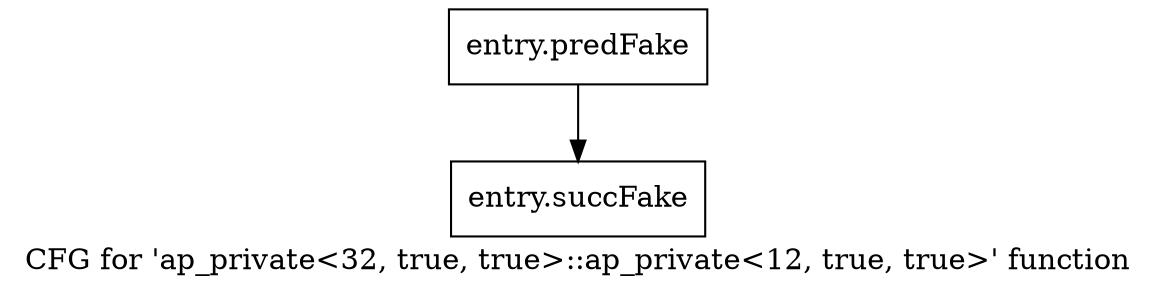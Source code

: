 digraph "CFG for 'ap_private\<32, true, true\>::ap_private\<12, true, true\>' function" {
	label="CFG for 'ap_private\<32, true, true\>::ap_private\<12, true, true\>' function";

	Node0x5a55d70 [shape=record,filename="",linenumber="",label="{entry.predFake}"];
	Node0x5a55d70 -> Node0x5b2b5b0[ callList="" memoryops="" filename="/home/omerfaruk/tools/Xilinx/Vitis_HLS/2023.2/include/etc/ap_private.h" execusionnum="3"];
	Node0x5b2b5b0 [shape=record,filename="/home/omerfaruk/tools/Xilinx/Vitis_HLS/2023.2/include/etc/ap_private.h",linenumber="1700",label="{entry.succFake}"];
}
